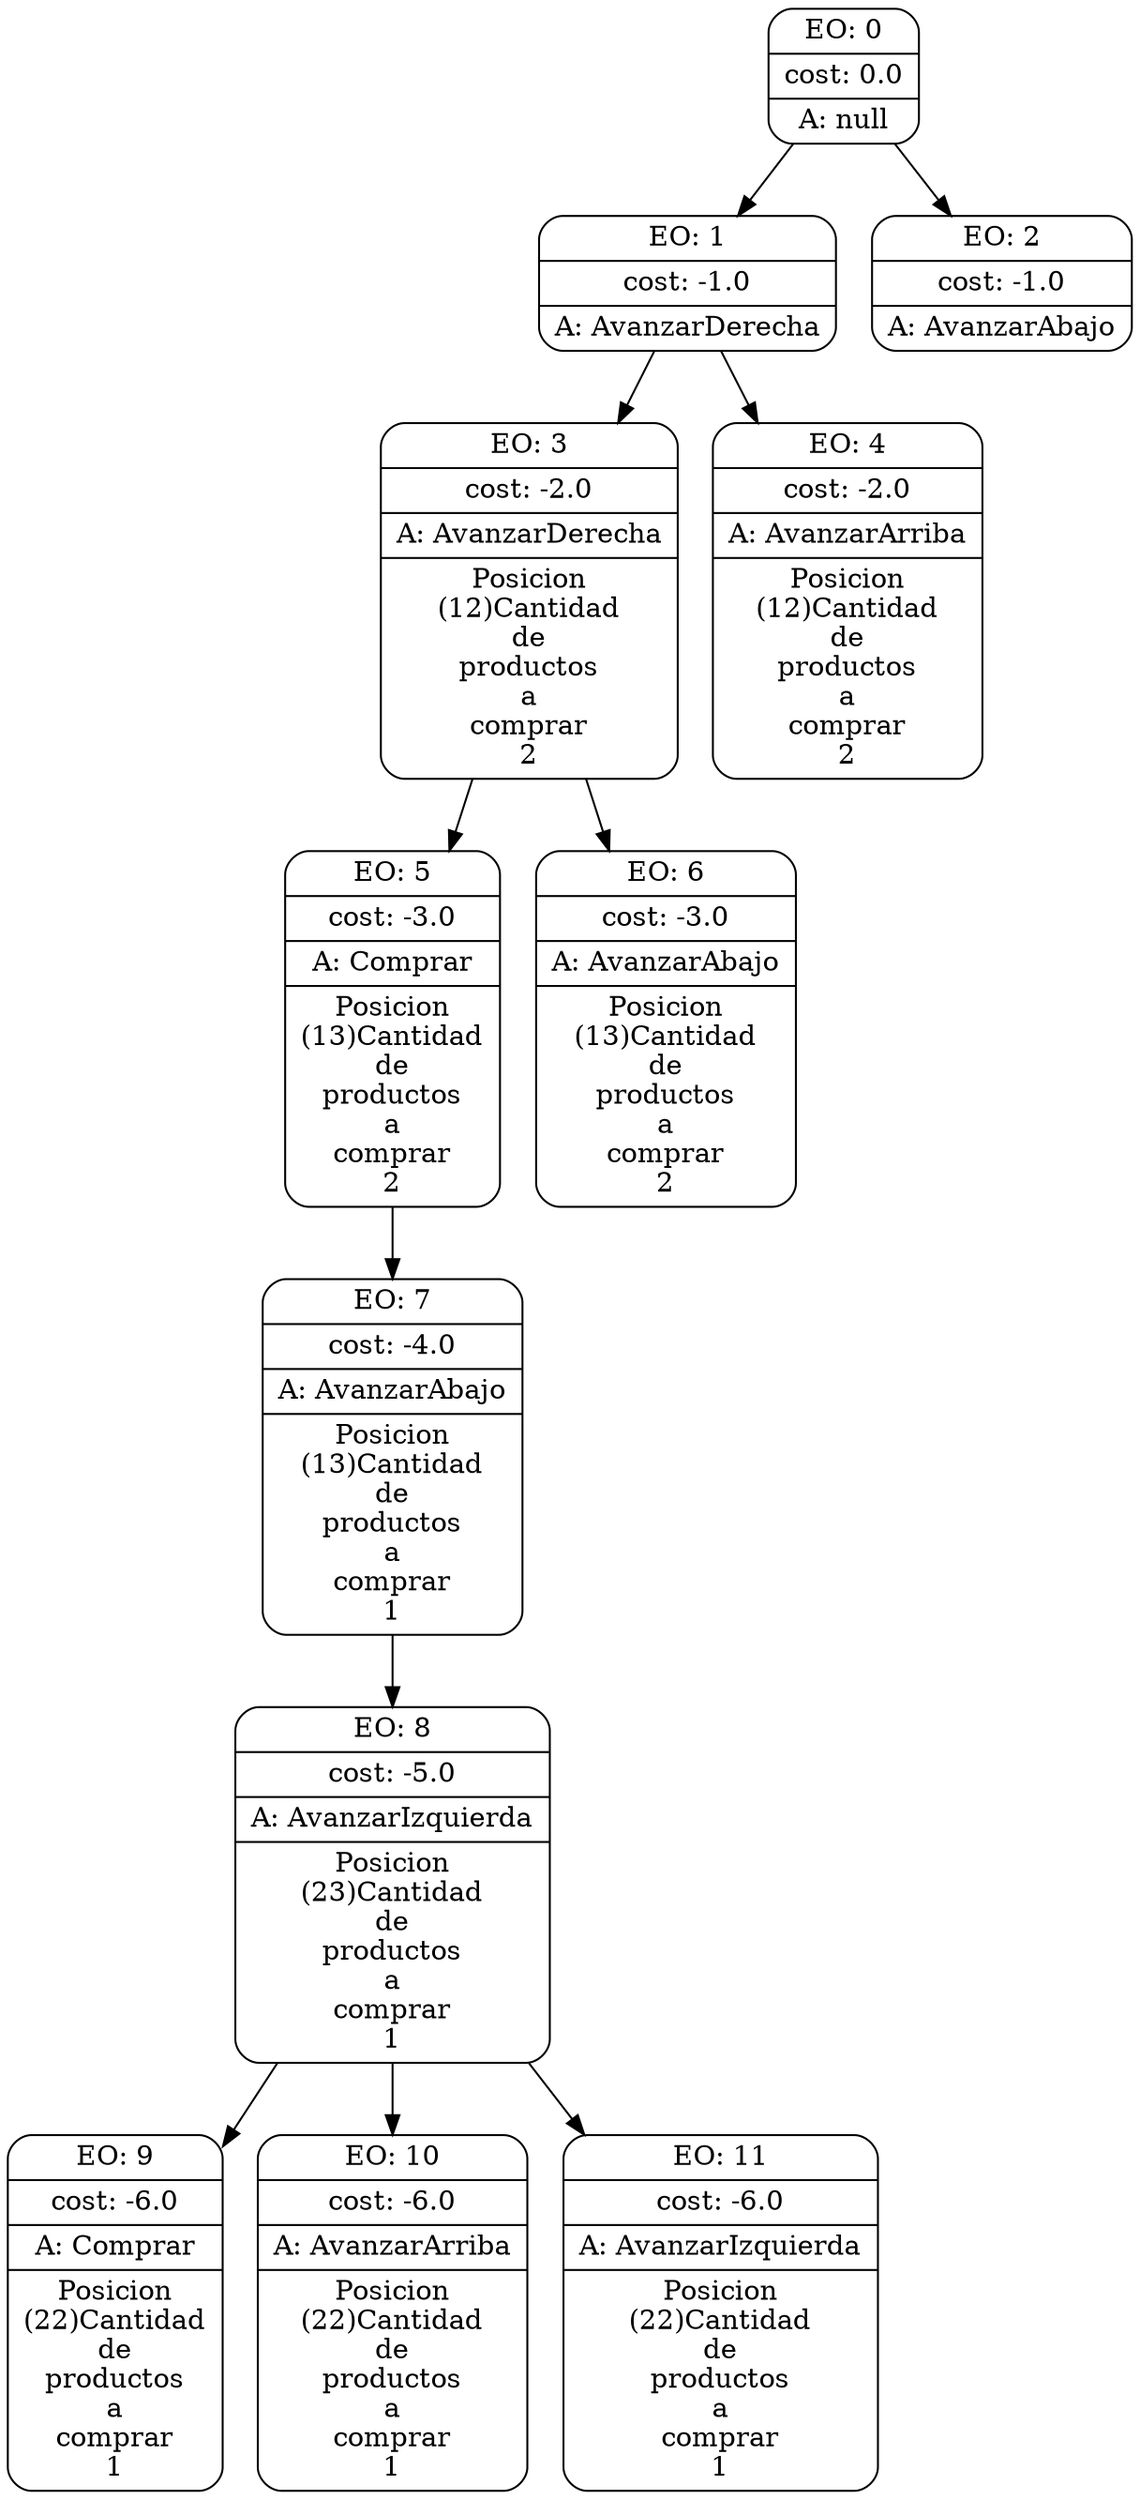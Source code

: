 digraph g {
node [shape = Mrecord];
nodo0[label="{EO: 0|cost: 0.0|A: null}"]
nodo1[label="{EO: 1|cost: -1.0|A: AvanzarDerecha}"]
nodo3[label="{EO: 3|cost: -2.0|A: AvanzarDerecha|Posicion\n(12)
Cantidad\nde\nproductos\na\ncomprar\n2}"]
nodo5[label="{EO: 5|cost: -3.0|A: Comprar|Posicion\n(13)
Cantidad\nde\nproductos\na\ncomprar\n2}"]
nodo7[label="{EO: 7|cost: -4.0|A: AvanzarAbajo|Posicion\n(13)
Cantidad\nde\nproductos\na\ncomprar\n1}"]
nodo8[label="{EO: 8|cost: -5.0|A: AvanzarIzquierda|Posicion\n(23)
Cantidad\nde\nproductos\na\ncomprar\n1}"]
nodo9[label="{EO: 9|cost: -6.0|A: Comprar|Posicion\n(22)
Cantidad\nde\nproductos\na\ncomprar\n1}"]

nodo8 -> nodo9;
nodo10[label="{EO: 10|cost: -6.0|A: AvanzarArriba|Posicion\n(22)
Cantidad\nde\nproductos\na\ncomprar\n1}"]

nodo8 -> nodo10;
nodo11[label="{EO: 11|cost: -6.0|A: AvanzarIzquierda|Posicion\n(22)
Cantidad\nde\nproductos\na\ncomprar\n1}"]

nodo8 -> nodo11;

nodo7 -> nodo8;

nodo5 -> nodo7;

nodo3 -> nodo5;
nodo6[label="{EO: 6|cost: -3.0|A: AvanzarAbajo|Posicion\n(13)
Cantidad\nde\nproductos\na\ncomprar\n2}"]

nodo3 -> nodo6;

nodo1 -> nodo3;
nodo4[label="{EO: 4|cost: -2.0|A: AvanzarArriba|Posicion\n(12)
Cantidad\nde\nproductos\na\ncomprar\n2}"]

nodo1 -> nodo4;

nodo0 -> nodo1;
nodo2[label="{EO: 2|cost: -1.0|A: AvanzarAbajo}"]

nodo0 -> nodo2;


}